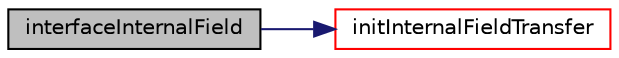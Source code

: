 digraph "interfaceInternalField"
{
  bgcolor="transparent";
  edge [fontname="Helvetica",fontsize="10",labelfontname="Helvetica",labelfontsize="10"];
  node [fontname="Helvetica",fontsize="10",shape=record];
  rankdir="LR";
  Node231 [label="interfaceInternalField",height=0.2,width=0.4,color="black", fillcolor="grey75", style="filled", fontcolor="black"];
  Node231 -> Node232 [color="midnightblue",fontsize="10",style="solid",fontname="Helvetica"];
  Node232 [label="initInternalFieldTransfer",height=0.2,width=0.4,color="red",URL="$a23649.html#aa581889f5fc5f68363d27a235c80c88c",tooltip="Initialise neighbour field transfer. "];
}

